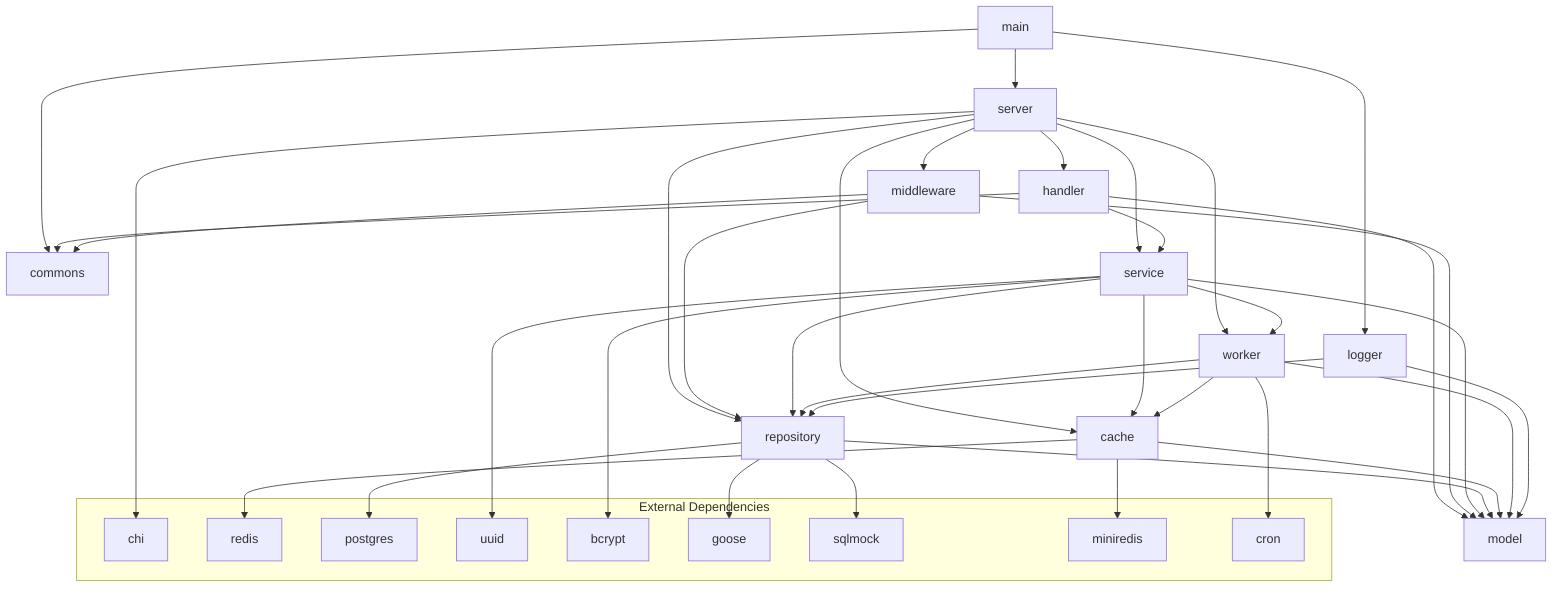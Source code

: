graph TD
    A[main] --> B[server]
    A --> C[logger]
    A --> D[commons]

    B --> E[handler]
    B --> F[middleware]
    B --> G[service]
    B --> H[repository]
    B --> I[cache]
    B --> J[worker]

    E --> G
    E --> K[model]
    E --> D

    F --> H
    F --> K
    F --> D

    G --> H
    G --> I
    G --> J
    G --> K

    H --> K

    I --> K

    J --> K
    J --> H
    J --> I

    C --> H
    C --> K

    subgraph External Dependencies
        L[chi]
        M[redis]
        N[postgres]
        O[uuid]
        P[bcrypt]
        Q[goose]
        R[sqlmock]
        S[miniredis]
        T[cron]
    end

    B --> L
    I --> M
    H --> N
    G --> O
    G --> P
    H --> Q
    H --> R
    I --> S
    J --> T
